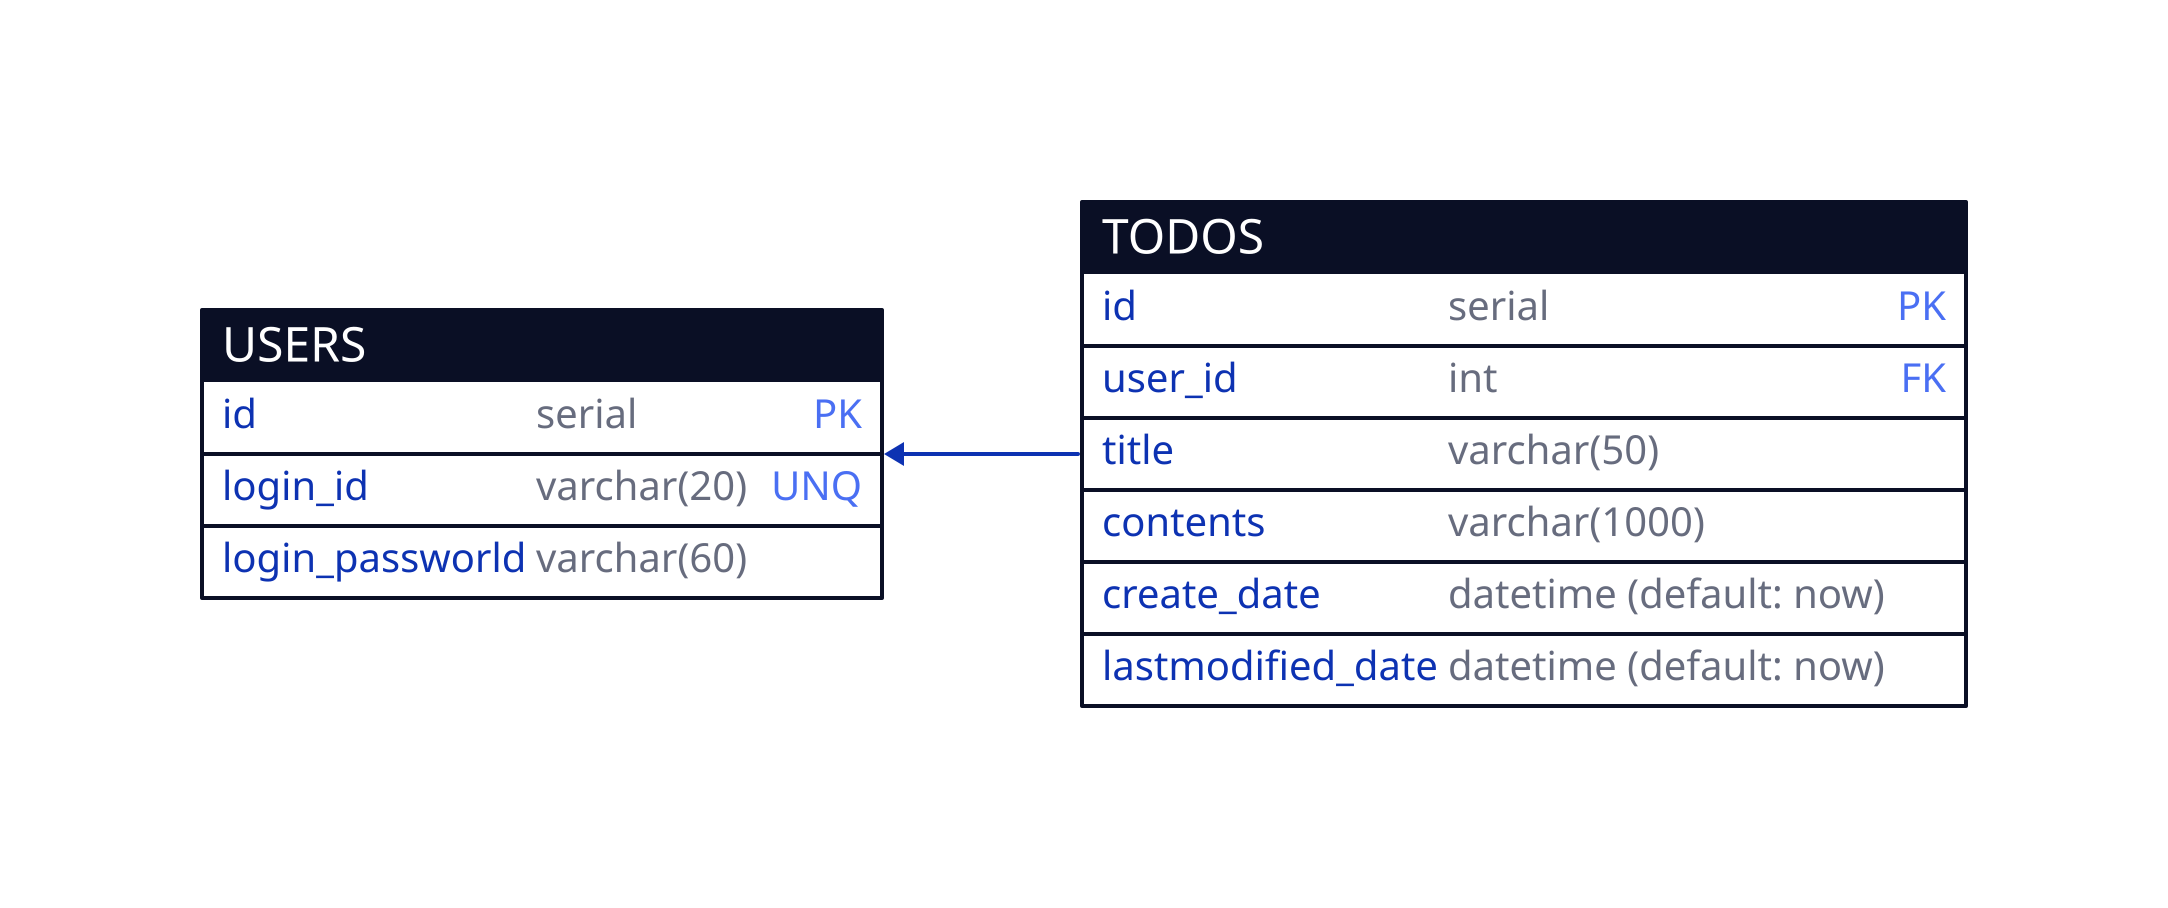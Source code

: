 USERS: {
    shape: sql_table

    id: serial {constraint: primary_key}
    login_id: varchar(20) {constraint: unique}
    login_passworld: varchar(60)
}

TODOS: {
    shape: sql_table

    id: serial {constraint: primary_key}
    user_id: int {constraint: foreign_key}
    title: varchar(50)
    contents: varchar(1000)
    create_date: datetime (default: now)
    lastmodified_date: datetime (default: now)

}

direction: left
USERS.id <- TODOS.user_id